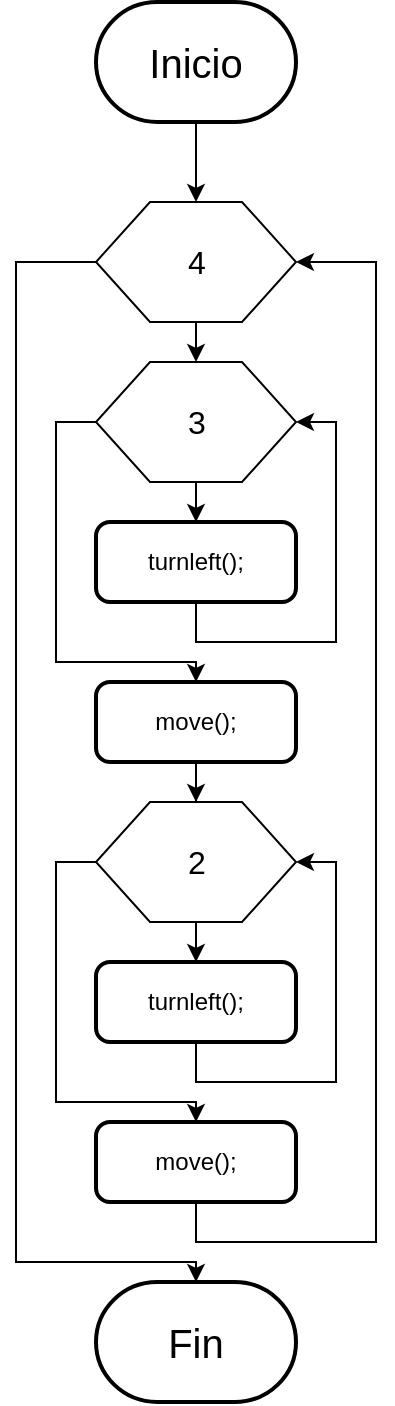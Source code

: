 <mxfile version="22.0.4" type="github">
  <diagram name="Página-1" id="nOPdkyiY6gJSg_J8oElZ">
    <mxGraphModel dx="880" dy="1647" grid="1" gridSize="10" guides="1" tooltips="1" connect="1" arrows="1" fold="1" page="1" pageScale="1" pageWidth="827" pageHeight="1169" math="0" shadow="0">
      <root>
        <mxCell id="0" />
        <mxCell id="1" parent="0" />
        <mxCell id="oFHX_Yy-RqOz9GhW-wfq-58" style="edgeStyle=orthogonalEdgeStyle;rounded=0;orthogonalLoop=1;jettySize=auto;html=1;exitX=0.5;exitY=1;exitDx=0;exitDy=0;exitPerimeter=0;" edge="1" parent="1" source="oFHX_Yy-RqOz9GhW-wfq-2" target="oFHX_Yy-RqOz9GhW-wfq-10">
          <mxGeometry relative="1" as="geometry" />
        </mxCell>
        <mxCell id="oFHX_Yy-RqOz9GhW-wfq-2" value="Inicio" style="strokeWidth=2;html=1;shape=mxgraph.flowchart.terminator;whiteSpace=wrap;fontSize=20;" vertex="1" parent="1">
          <mxGeometry x="350" width="100" height="60" as="geometry" />
        </mxCell>
        <mxCell id="oFHX_Yy-RqOz9GhW-wfq-8" style="edgeStyle=orthogonalEdgeStyle;rounded=0;orthogonalLoop=1;jettySize=auto;html=1;exitX=0.5;exitY=1;exitDx=0;exitDy=0;entryX=0.5;entryY=0;entryDx=0;entryDy=0;" edge="1" parent="1" source="oFHX_Yy-RqOz9GhW-wfq-10" target="oFHX_Yy-RqOz9GhW-wfq-13">
          <mxGeometry relative="1" as="geometry" />
        </mxCell>
        <mxCell id="oFHX_Yy-RqOz9GhW-wfq-66" style="edgeStyle=orthogonalEdgeStyle;rounded=0;orthogonalLoop=1;jettySize=auto;html=1;exitX=0;exitY=0.5;exitDx=0;exitDy=0;" edge="1" parent="1" source="oFHX_Yy-RqOz9GhW-wfq-10" target="oFHX_Yy-RqOz9GhW-wfq-16">
          <mxGeometry relative="1" as="geometry">
            <Array as="points">
              <mxPoint x="310" y="130" />
              <mxPoint x="310" y="630" />
              <mxPoint x="400" y="630" />
            </Array>
          </mxGeometry>
        </mxCell>
        <mxCell id="oFHX_Yy-RqOz9GhW-wfq-10" value="4" style="verticalLabelPosition=middle;verticalAlign=middle;html=1;shape=hexagon;perimeter=hexagonPerimeter2;arcSize=6;size=0.27;labelPosition=center;align=center;fontSize=16;" vertex="1" parent="1">
          <mxGeometry x="350" y="100" width="100" height="60" as="geometry" />
        </mxCell>
        <mxCell id="oFHX_Yy-RqOz9GhW-wfq-11" style="edgeStyle=orthogonalEdgeStyle;rounded=0;orthogonalLoop=1;jettySize=auto;html=1;exitX=0.5;exitY=1;exitDx=0;exitDy=0;" edge="1" parent="1" source="oFHX_Yy-RqOz9GhW-wfq-13" target="oFHX_Yy-RqOz9GhW-wfq-18">
          <mxGeometry relative="1" as="geometry" />
        </mxCell>
        <mxCell id="oFHX_Yy-RqOz9GhW-wfq-12" style="edgeStyle=orthogonalEdgeStyle;rounded=0;orthogonalLoop=1;jettySize=auto;html=1;exitX=0;exitY=0.5;exitDx=0;exitDy=0;" edge="1" parent="1" source="oFHX_Yy-RqOz9GhW-wfq-13" target="oFHX_Yy-RqOz9GhW-wfq-15">
          <mxGeometry relative="1" as="geometry">
            <Array as="points">
              <mxPoint x="330" y="210" />
              <mxPoint x="330" y="330" />
              <mxPoint x="400" y="330" />
            </Array>
          </mxGeometry>
        </mxCell>
        <mxCell id="oFHX_Yy-RqOz9GhW-wfq-13" value="3" style="verticalLabelPosition=middle;verticalAlign=middle;html=1;shape=hexagon;perimeter=hexagonPerimeter2;arcSize=6;size=0.27;labelPosition=center;align=center;fontSize=16;" vertex="1" parent="1">
          <mxGeometry x="350" y="180" width="100" height="60" as="geometry" />
        </mxCell>
        <mxCell id="oFHX_Yy-RqOz9GhW-wfq-60" style="edgeStyle=orthogonalEdgeStyle;rounded=0;orthogonalLoop=1;jettySize=auto;html=1;exitX=0.5;exitY=1;exitDx=0;exitDy=0;" edge="1" parent="1" source="oFHX_Yy-RqOz9GhW-wfq-15" target="oFHX_Yy-RqOz9GhW-wfq-24">
          <mxGeometry relative="1" as="geometry" />
        </mxCell>
        <mxCell id="oFHX_Yy-RqOz9GhW-wfq-15" value="move();" style="rounded=1;whiteSpace=wrap;html=1;absoluteArcSize=1;arcSize=14;strokeWidth=2;" vertex="1" parent="1">
          <mxGeometry x="350" y="340" width="100" height="40" as="geometry" />
        </mxCell>
        <mxCell id="oFHX_Yy-RqOz9GhW-wfq-16" value="Fin" style="strokeWidth=2;html=1;shape=mxgraph.flowchart.terminator;whiteSpace=wrap;fontSize=20;" vertex="1" parent="1">
          <mxGeometry x="350" y="640" width="100" height="60" as="geometry" />
        </mxCell>
        <mxCell id="oFHX_Yy-RqOz9GhW-wfq-17" style="edgeStyle=orthogonalEdgeStyle;rounded=0;orthogonalLoop=1;jettySize=auto;html=1;exitX=0.5;exitY=1;exitDx=0;exitDy=0;entryX=1;entryY=0.5;entryDx=0;entryDy=0;" edge="1" parent="1" source="oFHX_Yy-RqOz9GhW-wfq-18" target="oFHX_Yy-RqOz9GhW-wfq-13">
          <mxGeometry relative="1" as="geometry">
            <Array as="points">
              <mxPoint x="400" y="320" />
              <mxPoint x="470" y="320" />
              <mxPoint x="470" y="210" />
            </Array>
          </mxGeometry>
        </mxCell>
        <mxCell id="oFHX_Yy-RqOz9GhW-wfq-18" value="turnleft();" style="rounded=1;whiteSpace=wrap;html=1;absoluteArcSize=1;arcSize=14;strokeWidth=2;" vertex="1" parent="1">
          <mxGeometry x="350" y="260" width="100" height="40" as="geometry" />
        </mxCell>
        <mxCell id="oFHX_Yy-RqOz9GhW-wfq-22" style="edgeStyle=orthogonalEdgeStyle;rounded=0;orthogonalLoop=1;jettySize=auto;html=1;exitX=0.5;exitY=1;exitDx=0;exitDy=0;" edge="1" parent="1" source="oFHX_Yy-RqOz9GhW-wfq-24" target="oFHX_Yy-RqOz9GhW-wfq-28">
          <mxGeometry relative="1" as="geometry" />
        </mxCell>
        <mxCell id="oFHX_Yy-RqOz9GhW-wfq-23" style="edgeStyle=orthogonalEdgeStyle;rounded=0;orthogonalLoop=1;jettySize=auto;html=1;exitX=0;exitY=0.5;exitDx=0;exitDy=0;" edge="1" parent="1" source="oFHX_Yy-RqOz9GhW-wfq-24">
          <mxGeometry relative="1" as="geometry">
            <Array as="points">
              <mxPoint x="330" y="430" />
              <mxPoint x="330" y="550" />
              <mxPoint x="400" y="550" />
            </Array>
            <mxPoint x="400" y="560" as="targetPoint" />
          </mxGeometry>
        </mxCell>
        <mxCell id="oFHX_Yy-RqOz9GhW-wfq-24" value="2" style="verticalLabelPosition=middle;verticalAlign=middle;html=1;shape=hexagon;perimeter=hexagonPerimeter2;arcSize=6;size=0.27;labelPosition=center;align=center;fontSize=16;" vertex="1" parent="1">
          <mxGeometry x="350" y="400" width="100" height="60" as="geometry" />
        </mxCell>
        <mxCell id="oFHX_Yy-RqOz9GhW-wfq-27" style="edgeStyle=orthogonalEdgeStyle;rounded=0;orthogonalLoop=1;jettySize=auto;html=1;exitX=0.5;exitY=1;exitDx=0;exitDy=0;entryX=1;entryY=0.5;entryDx=0;entryDy=0;" edge="1" parent="1" source="oFHX_Yy-RqOz9GhW-wfq-28" target="oFHX_Yy-RqOz9GhW-wfq-24">
          <mxGeometry relative="1" as="geometry">
            <Array as="points">
              <mxPoint x="400" y="540" />
              <mxPoint x="470" y="540" />
              <mxPoint x="470" y="430" />
            </Array>
          </mxGeometry>
        </mxCell>
        <mxCell id="oFHX_Yy-RqOz9GhW-wfq-28" value="turnleft();" style="rounded=1;whiteSpace=wrap;html=1;absoluteArcSize=1;arcSize=14;strokeWidth=2;" vertex="1" parent="1">
          <mxGeometry x="350" y="480" width="100" height="40" as="geometry" />
        </mxCell>
        <mxCell id="oFHX_Yy-RqOz9GhW-wfq-64" style="edgeStyle=orthogonalEdgeStyle;rounded=0;orthogonalLoop=1;jettySize=auto;html=1;exitX=0.5;exitY=1;exitDx=0;exitDy=0;entryX=1;entryY=0.5;entryDx=0;entryDy=0;" edge="1" parent="1" source="oFHX_Yy-RqOz9GhW-wfq-62" target="oFHX_Yy-RqOz9GhW-wfq-10">
          <mxGeometry relative="1" as="geometry">
            <Array as="points">
              <mxPoint x="400" y="620" />
              <mxPoint x="490" y="620" />
              <mxPoint x="490" y="130" />
            </Array>
          </mxGeometry>
        </mxCell>
        <mxCell id="oFHX_Yy-RqOz9GhW-wfq-62" value="move();" style="rounded=1;whiteSpace=wrap;html=1;absoluteArcSize=1;arcSize=14;strokeWidth=2;" vertex="1" parent="1">
          <mxGeometry x="350" y="560" width="100" height="40" as="geometry" />
        </mxCell>
      </root>
    </mxGraphModel>
  </diagram>
</mxfile>
